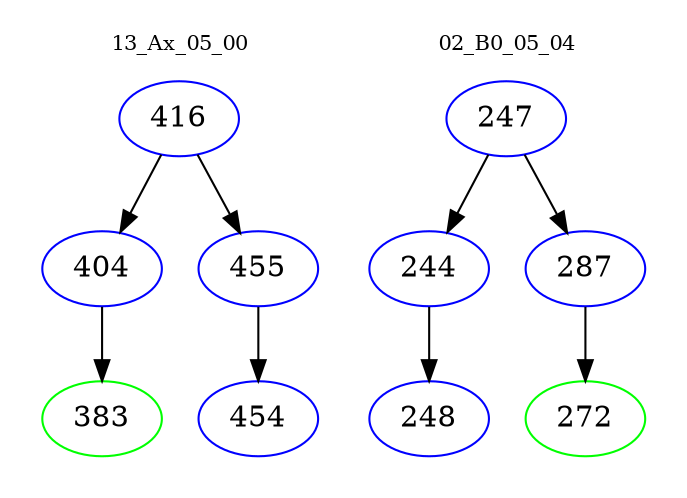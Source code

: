 digraph{
subgraph cluster_0 {
color = white
label = "13_Ax_05_00";
fontsize=10;
T0_416 [label="416", color="blue"]
T0_416 -> T0_404 [color="black"]
T0_404 [label="404", color="blue"]
T0_404 -> T0_383 [color="black"]
T0_383 [label="383", color="green"]
T0_416 -> T0_455 [color="black"]
T0_455 [label="455", color="blue"]
T0_455 -> T0_454 [color="black"]
T0_454 [label="454", color="blue"]
}
subgraph cluster_1 {
color = white
label = "02_B0_05_04";
fontsize=10;
T1_247 [label="247", color="blue"]
T1_247 -> T1_244 [color="black"]
T1_244 [label="244", color="blue"]
T1_244 -> T1_248 [color="black"]
T1_248 [label="248", color="blue"]
T1_247 -> T1_287 [color="black"]
T1_287 [label="287", color="blue"]
T1_287 -> T1_272 [color="black"]
T1_272 [label="272", color="green"]
}
}
